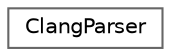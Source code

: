 digraph "Graphical Class Hierarchy"
{
 // INTERACTIVE_SVG=YES
 // LATEX_PDF_SIZE
  bgcolor="transparent";
  edge [fontname=Helvetica,fontsize=10,labelfontname=Helvetica,labelfontsize=10];
  node [fontname=Helvetica,fontsize=10,shape=box,height=0.2,width=0.4];
  rankdir="LR";
  Node0 [label="ClangParser",height=0.2,width=0.4,color="grey40", fillcolor="white", style="filled",URL="$da/dc5/class_clang_parser.html",tooltip="Wrapper for to let libclang assisted parsing."];
}
